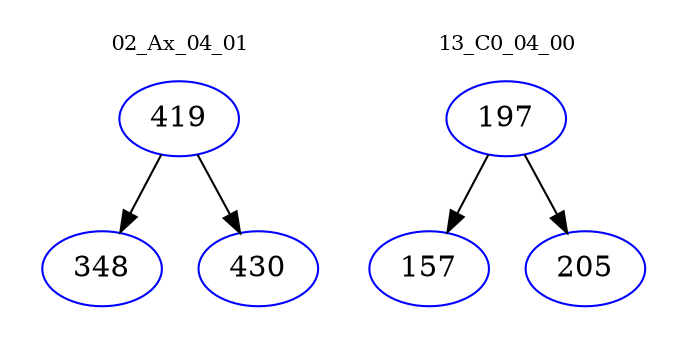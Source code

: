 digraph{
subgraph cluster_0 {
color = white
label = "02_Ax_04_01";
fontsize=10;
T0_419 [label="419", color="blue"]
T0_419 -> T0_348 [color="black"]
T0_348 [label="348", color="blue"]
T0_419 -> T0_430 [color="black"]
T0_430 [label="430", color="blue"]
}
subgraph cluster_1 {
color = white
label = "13_C0_04_00";
fontsize=10;
T1_197 [label="197", color="blue"]
T1_197 -> T1_157 [color="black"]
T1_157 [label="157", color="blue"]
T1_197 -> T1_205 [color="black"]
T1_205 [label="205", color="blue"]
}
}
